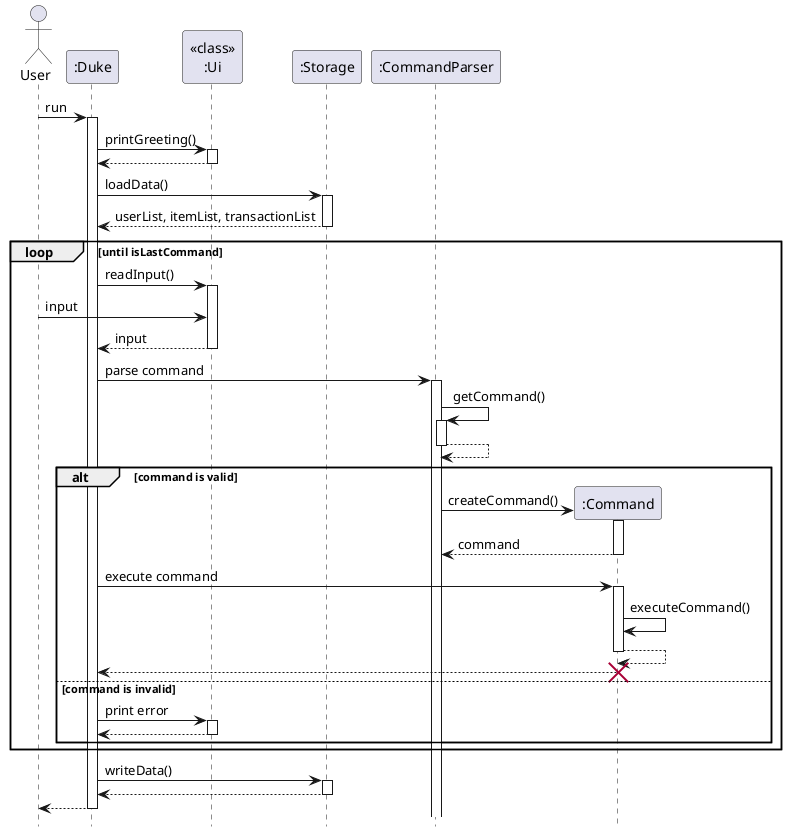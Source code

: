 @startuml
hide footbox

Actor User
User -> ":Duke" : run
activate ":Duke"
":Duke" -> "<<class>>\n:Ui" : printGreeting()
activate "<<class>>\n:Ui"
"<<class>>\n:Ui" --> ":Duke"
deactivate "<<class>>\n:Ui"
":Duke" -> ":Storage" : loadData()
activate ":Storage"
return userList, itemList, transactionList
loop until isLastCommand
    ":Duke" -> "<<class>>\n:Ui": readInput()
    activate "<<class>>\n:Ui"
    User -> "<<class>>\n:Ui" : input
    return input
    ":Duke" -> ":CommandParser" : parse command
    activate ":CommandParser"
    ":CommandParser" -> ":CommandParser" : getCommand()
    activate ":CommandParser"
    ":CommandParser" --> ":CommandParser"
    deactivate ":CommandParser"

    alt command is valid
        create ":Command"
        ":CommandParser" -> ":Command": createCommand()
        activate ":Command"
        return command
        ":Duke" -> ":Command" : execute command
        activate ":Command"
        ":Command" -> ":Command" : executeCommand()
        ":Command" --> ":Command"
        deactivate ":Command"
        ":Command" --> ":Duke"
        deactivate ":Command"
        destroy ":Command"

    else command is invalid
        ":Duke" -> "<<class>>\n:Ui" : print error
        activate "<<class>>\n:Ui"
        "<<class>>\n:Ui" --> ":Duke"
        deactivate "<<class>>\n:Ui"
    end
end

":Duke" -> ":Storage" : writeData()
activate ":Storage"
return
":Duke" --> "User"
deactivate ":Duke"

@enduml